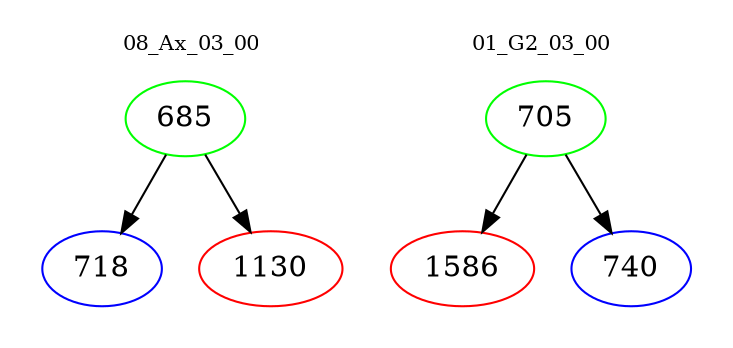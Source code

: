 digraph{
subgraph cluster_0 {
color = white
label = "08_Ax_03_00";
fontsize=10;
T0_685 [label="685", color="green"]
T0_685 -> T0_718 [color="black"]
T0_718 [label="718", color="blue"]
T0_685 -> T0_1130 [color="black"]
T0_1130 [label="1130", color="red"]
}
subgraph cluster_1 {
color = white
label = "01_G2_03_00";
fontsize=10;
T1_705 [label="705", color="green"]
T1_705 -> T1_1586 [color="black"]
T1_1586 [label="1586", color="red"]
T1_705 -> T1_740 [color="black"]
T1_740 [label="740", color="blue"]
}
}
